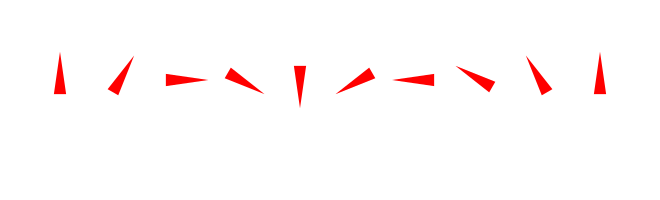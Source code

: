 {
  "width": 330,
  "height": 100,
  "background": "white",
  "data": [
    {
      "name": "data_1",
      "values": [
        {"x": 30, "angle": 0},
        {"x": 60, "angle": 30},
        {"x": 90, "angle": 90},
        {"x": 120, "angle": 120},
        {"x": 150, "angle": 180},
        {"x": 180, "angle": 240},
        {"x": 210, "angle": 270},
        {"x": 240, "angle": 300},
        {"x": 270, "angle": 330},
        {"x": 300, "angle": 360}
      ]
    }
  ],
  "marks": [
    {
      "type": "symbol",
      "from": {"data": "data_1"},
      "encode": {
        "update": {
          "x": {"field": "x"},
          "y": {"value": 40},
          "shape": {"value": "wedge"},
          "fill": {"value": "red"},
          "size": {"value": 600},
          "angle": {"field": "angle"}
        }
      }
    }
  ]
}